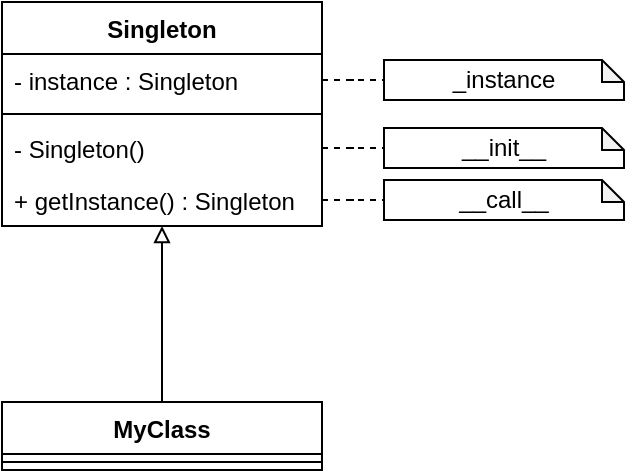 <mxfile version="13.7.9" type="device"><diagram id="Nz0jW9f5qLZyDLZADCwP" name="Página-1"><mxGraphModel dx="749" dy="556" grid="1" gridSize="10" guides="1" tooltips="1" connect="1" arrows="1" fold="1" page="1" pageScale="1" pageWidth="827" pageHeight="1169" math="0" shadow="0"><root><mxCell id="0"/><mxCell id="1" parent="0"/><mxCell id="6TsXzBQAm2IrLryBs7fH-9" style="edgeStyle=orthogonalEdgeStyle;rounded=0;orthogonalLoop=1;jettySize=auto;html=1;exitX=0.5;exitY=0;exitDx=0;exitDy=0;endArrow=block;endFill=0;" parent="1" source="6TsXzBQAm2IrLryBs7fH-5" target="6TsXzBQAm2IrLryBs7fH-1" edge="1"><mxGeometry relative="1" as="geometry"/></mxCell><mxCell id="6TsXzBQAm2IrLryBs7fH-5" value="MyClass" style="swimlane;fontStyle=1;align=center;verticalAlign=top;childLayout=stackLayout;horizontal=1;startSize=26;horizontalStack=0;resizeParent=1;resizeParentMax=0;resizeLast=0;collapsible=1;marginBottom=0;" parent="1" vertex="1"><mxGeometry x="300" y="290" width="160" height="34" as="geometry"/></mxCell><mxCell id="6TsXzBQAm2IrLryBs7fH-7" value="" style="line;strokeWidth=1;fillColor=none;align=left;verticalAlign=middle;spacingTop=-1;spacingLeft=3;spacingRight=3;rotatable=0;labelPosition=right;points=[];portConstraint=eastwest;" parent="6TsXzBQAm2IrLryBs7fH-5" vertex="1"><mxGeometry y="26" width="160" height="8" as="geometry"/></mxCell><mxCell id="6TsXzBQAm2IrLryBs7fH-1" value="Singleton" style="swimlane;fontStyle=1;align=center;verticalAlign=top;childLayout=stackLayout;horizontal=1;startSize=26;horizontalStack=0;resizeParent=1;resizeParentMax=0;resizeLast=0;collapsible=1;marginBottom=0;" parent="1" vertex="1"><mxGeometry x="300" y="90" width="160" height="112" as="geometry"/></mxCell><mxCell id="6TsXzBQAm2IrLryBs7fH-2" value="- instance : Singleton" style="text;strokeColor=none;fillColor=none;align=left;verticalAlign=top;spacingLeft=4;spacingRight=4;overflow=hidden;rotatable=0;points=[[0,0.5],[1,0.5]];portConstraint=eastwest;" parent="6TsXzBQAm2IrLryBs7fH-1" vertex="1"><mxGeometry y="26" width="160" height="26" as="geometry"/></mxCell><mxCell id="6TsXzBQAm2IrLryBs7fH-3" value="" style="line;strokeWidth=1;fillColor=none;align=left;verticalAlign=middle;spacingTop=-1;spacingLeft=3;spacingRight=3;rotatable=0;labelPosition=right;points=[];portConstraint=eastwest;" parent="6TsXzBQAm2IrLryBs7fH-1" vertex="1"><mxGeometry y="52" width="160" height="8" as="geometry"/></mxCell><mxCell id="6TsXzBQAm2IrLryBs7fH-4" value="- Singleton()&#10;" style="text;strokeColor=none;fillColor=none;align=left;verticalAlign=top;spacingLeft=4;spacingRight=4;overflow=hidden;rotatable=0;points=[[0,0.5],[1,0.5]];portConstraint=eastwest;" parent="6TsXzBQAm2IrLryBs7fH-1" vertex="1"><mxGeometry y="60" width="160" height="26" as="geometry"/></mxCell><mxCell id="6TsXzBQAm2IrLryBs7fH-11" value="+ getInstance() : Singleton&#10;" style="text;strokeColor=none;fillColor=none;align=left;verticalAlign=top;spacingLeft=4;spacingRight=4;overflow=hidden;rotatable=0;points=[[0,0.5],[1,0.5]];portConstraint=eastwest;" parent="6TsXzBQAm2IrLryBs7fH-1" vertex="1"><mxGeometry y="86" width="160" height="26" as="geometry"/></mxCell><mxCell id="6TsXzBQAm2IrLryBs7fH-14" style="edgeStyle=orthogonalEdgeStyle;rounded=0;orthogonalLoop=1;jettySize=auto;html=1;exitX=1;exitY=0.5;exitDx=0;exitDy=0;endArrow=none;endFill=0;dashed=1;" parent="1" source="6TsXzBQAm2IrLryBs7fH-4" target="dV6HNZTXMfVx_0F_8Zj8-3" edge="1"><mxGeometry relative="1" as="geometry"><mxPoint x="480" y="163" as="targetPoint"/></mxGeometry></mxCell><mxCell id="6TsXzBQAm2IrLryBs7fH-15" style="edgeStyle=orthogonalEdgeStyle;rounded=0;orthogonalLoop=1;jettySize=auto;html=1;exitX=1;exitY=0.5;exitDx=0;exitDy=0;dashed=1;endArrow=none;endFill=0;" parent="1" source="6TsXzBQAm2IrLryBs7fH-11" target="dV6HNZTXMfVx_0F_8Zj8-4" edge="1"><mxGeometry relative="1" as="geometry"><mxPoint x="480" y="189" as="targetPoint"/></mxGeometry></mxCell><mxCell id="6TsXzBQAm2IrLryBs7fH-17" style="edgeStyle=orthogonalEdgeStyle;rounded=0;orthogonalLoop=1;jettySize=auto;html=1;exitX=1;exitY=0.5;exitDx=0;exitDy=0;dashed=1;endArrow=none;endFill=0;" parent="1" source="6TsXzBQAm2IrLryBs7fH-2" target="dV6HNZTXMfVx_0F_8Zj8-2" edge="1"><mxGeometry relative="1" as="geometry"><mxPoint x="480" y="129" as="targetPoint"/></mxGeometry></mxCell><mxCell id="dV6HNZTXMfVx_0F_8Zj8-2" value="_instance" style="shape=note;whiteSpace=wrap;html=1;backgroundOutline=1;darkOpacity=0.05;size=11;" vertex="1" parent="1"><mxGeometry x="491" y="119" width="120" height="20" as="geometry"/></mxCell><mxCell id="dV6HNZTXMfVx_0F_8Zj8-3" value="__init__" style="shape=note;whiteSpace=wrap;html=1;backgroundOutline=1;darkOpacity=0.05;size=11;" vertex="1" parent="1"><mxGeometry x="491" y="153" width="120" height="20" as="geometry"/></mxCell><mxCell id="dV6HNZTXMfVx_0F_8Zj8-4" value="__call__" style="shape=note;whiteSpace=wrap;html=1;backgroundOutline=1;darkOpacity=0.05;size=11;" vertex="1" parent="1"><mxGeometry x="491" y="179" width="120" height="20" as="geometry"/></mxCell></root></mxGraphModel></diagram></mxfile>